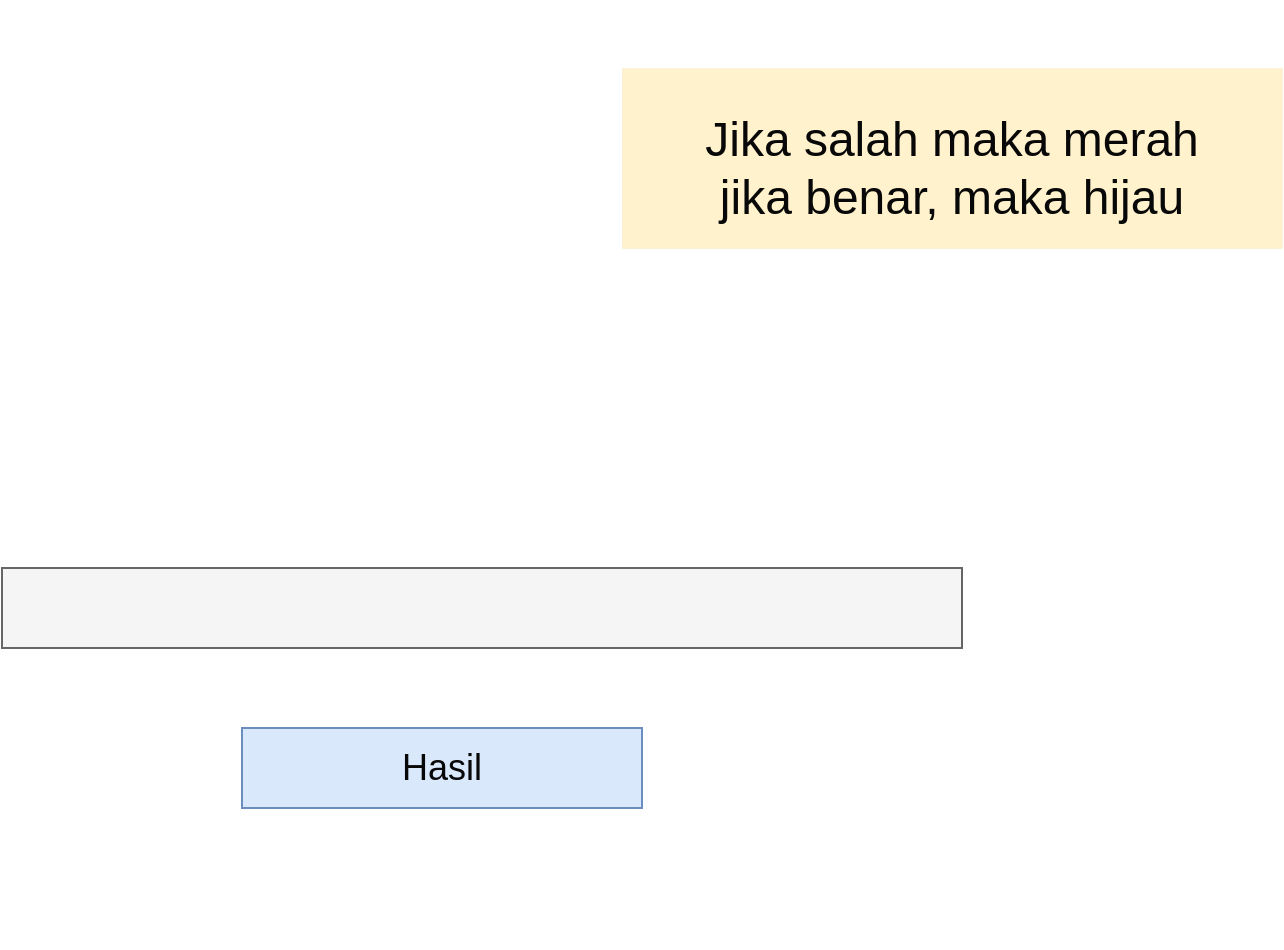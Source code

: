 <mxfile>
    <diagram id="OcXUGIucdP8xtkVExxVg" name="Page-1">
        <mxGraphModel dx="1360" dy="994" grid="1" gridSize="10" guides="1" tooltips="1" connect="1" arrows="1" fold="1" page="1" pageScale="1" pageWidth="850" pageHeight="1100" math="0" shadow="0">
            <root>
                <mxCell id="0"/>
                <mxCell id="1" parent="0"/>
                <mxCell id="2" value="" style="rounded=0;whiteSpace=wrap;html=1;fillColor=#f5f5f5;strokeColor=#666666;fontColor=#333333;" vertex="1" parent="1">
                    <mxGeometry x="200" y="320" width="480" height="40" as="geometry"/>
                </mxCell>
                <mxCell id="3" value="&lt;font style=&quot;font-size: 18px;&quot; color=&quot;#080808&quot;&gt;Hasil&lt;/font&gt;" style="rounded=0;whiteSpace=wrap;html=1;fillColor=#dae8fc;strokeColor=#6c8ebf;" vertex="1" parent="1">
                    <mxGeometry x="320" y="400" width="200" height="40" as="geometry"/>
                </mxCell>
                <mxCell id="4" value="&lt;font color=&quot;#ffffff&quot;&gt;10 dari 8 Benar&lt;/font&gt;" style="rounded=0;whiteSpace=wrap;html=1;fontSize=18;fontColor=#080808;strokeWidth=0;strokeColor=none;" vertex="1" parent="1">
                    <mxGeometry x="290" y="470" width="270" height="40" as="geometry"/>
                </mxCell>
                <mxCell id="5" value="&lt;font style=&quot;font-size: 50px;&quot; color=&quot;#ffffff&quot;&gt;10 + 20&lt;/font&gt;" style="rounded=0;whiteSpace=wrap;html=1;fontSize=18;fontColor=#080808;strokeWidth=0;strokeColor=none;" vertex="1" parent="1">
                    <mxGeometry x="225" y="200" width="400" height="80" as="geometry"/>
                </mxCell>
                <mxCell id="6" value="&lt;p style=&quot;line-height: 40%;&quot;&gt;&lt;font style=&quot;font-size: 24px;&quot;&gt;&lt;font color=&quot;#080808&quot;&gt;Jika salah maka merah&lt;br&gt;jika benar, maka hijau&lt;/font&gt;&lt;/font&gt;&lt;/p&gt;" style="rounded=0;whiteSpace=wrap;html=1;strokeWidth=0;fontSize=50;verticalAlign=middle;fillColor=#fff2cc;strokeColor=#d6b656;" vertex="1" parent="1">
                    <mxGeometry x="510" y="70" width="330" height="90" as="geometry"/>
                </mxCell>
            </root>
        </mxGraphModel>
    </diagram>
</mxfile>